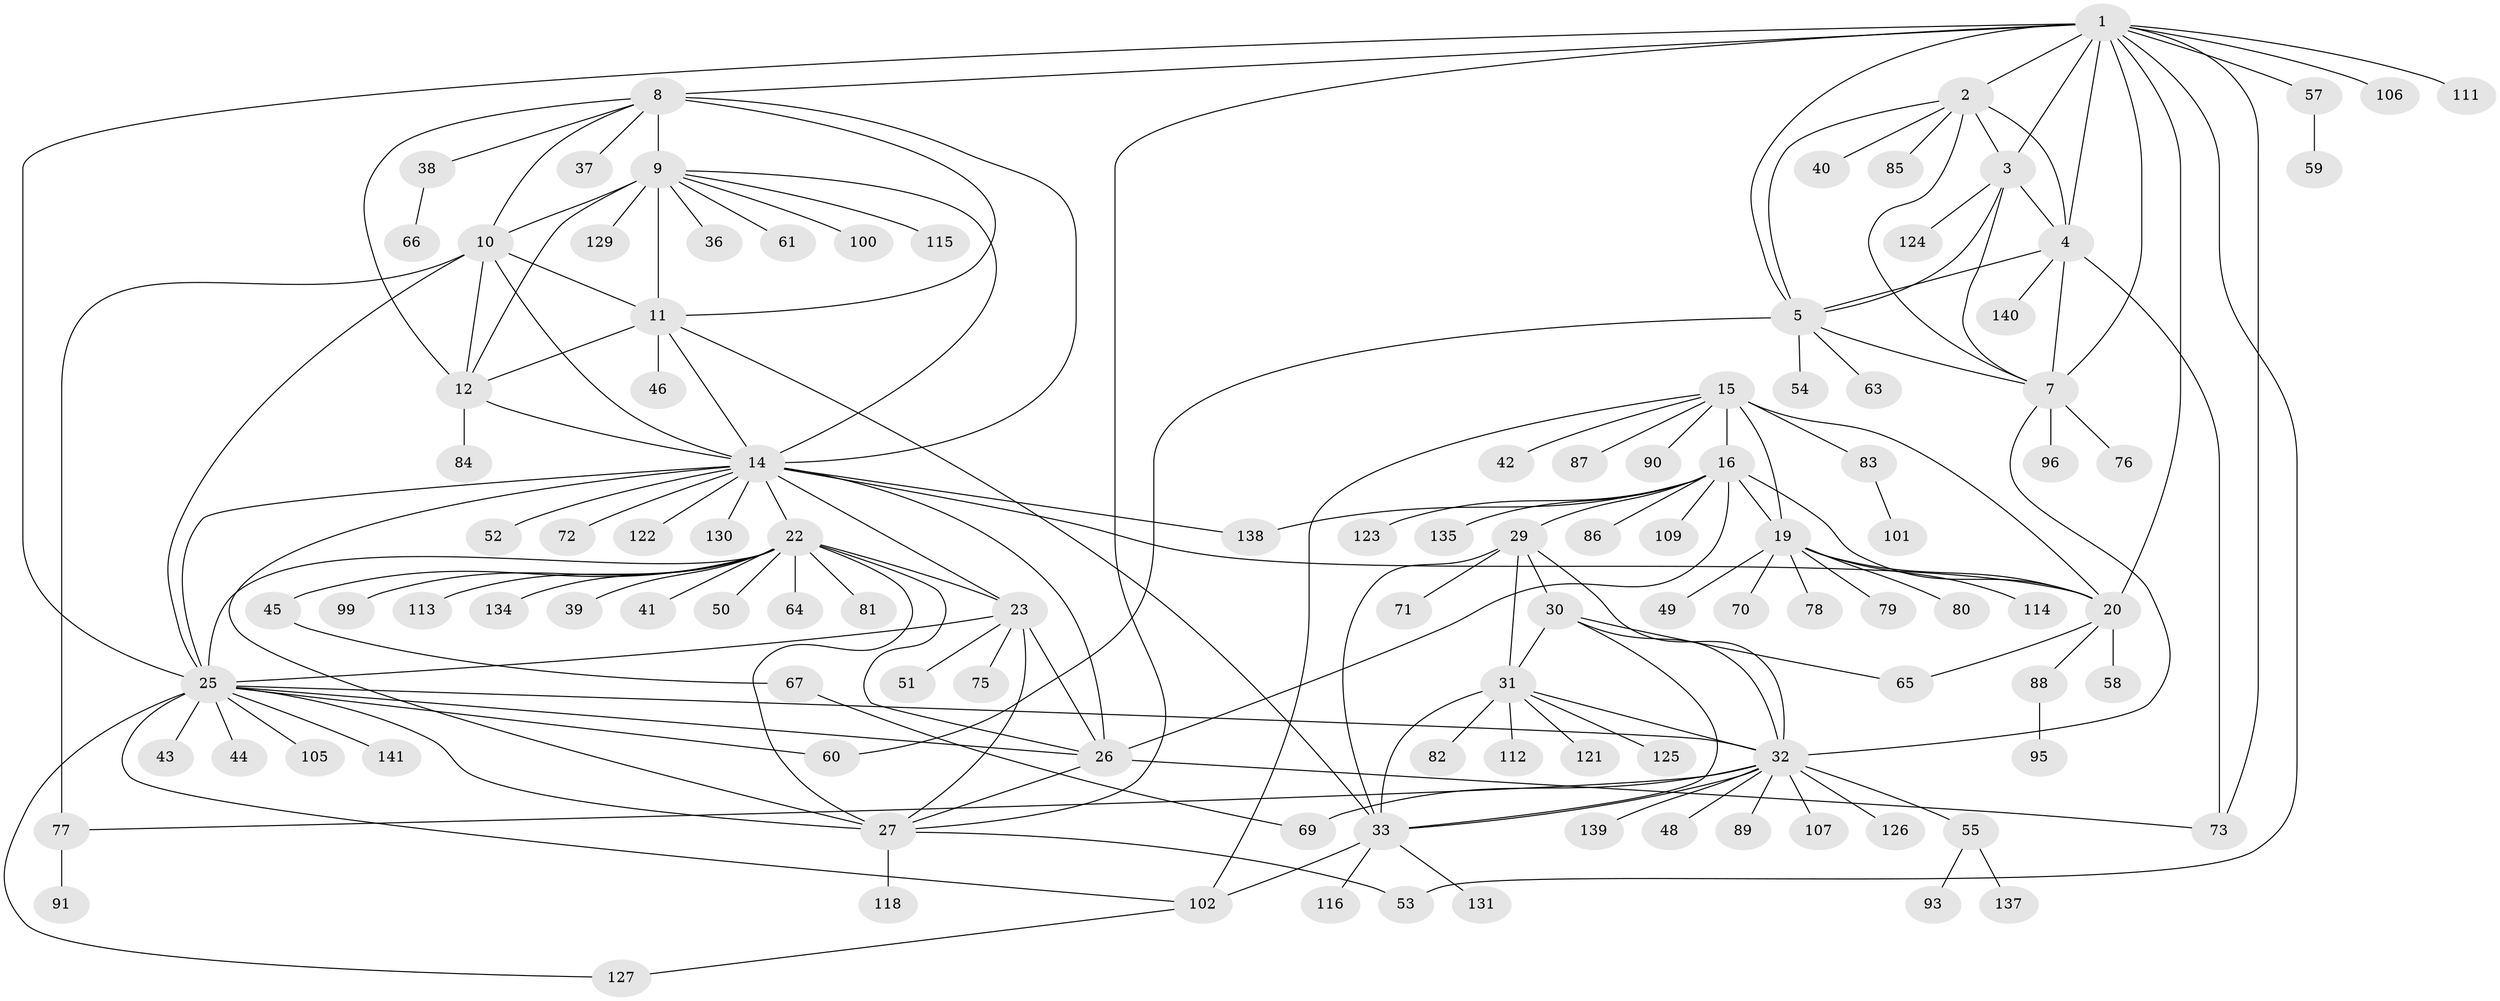 // original degree distribution, {14: 0.006944444444444444, 9: 0.034722222222222224, 8: 0.06944444444444445, 10: 0.05555555555555555, 7: 0.027777777777777776, 11: 0.020833333333333332, 12: 0.006944444444444444, 17: 0.013888888888888888, 6: 0.006944444444444444, 1: 0.5902777777777778, 2: 0.1111111111111111, 4: 0.006944444444444444, 3: 0.04861111111111111}
// Generated by graph-tools (version 1.1) at 2025/11/02/27/25 16:11:36]
// undirected, 112 vertices, 169 edges
graph export_dot {
graph [start="1"]
  node [color=gray90,style=filled];
  1 [super="+6"];
  2 [super="+62"];
  3 [super="+104"];
  4 [super="+133"];
  5 [super="+132"];
  7 [super="+97"];
  8 [super="+128"];
  9 [super="+13"];
  10 [super="+47"];
  11 [super="+92"];
  12;
  14 [super="+24"];
  15 [super="+17"];
  16 [super="+18"];
  19 [super="+21"];
  20 [super="+110"];
  22 [super="+28"];
  23 [super="+142"];
  25 [super="+144"];
  26;
  27 [super="+74"];
  29 [super="+143"];
  30 [super="+94"];
  31 [super="+35"];
  32 [super="+68"];
  33 [super="+34"];
  36;
  37;
  38;
  39;
  40 [super="+56"];
  41;
  42;
  43;
  44;
  45;
  46;
  48;
  49;
  50;
  51;
  52;
  53;
  54;
  55 [super="+117"];
  57;
  58;
  59;
  60;
  61;
  63;
  64;
  65;
  66;
  67 [super="+103"];
  69;
  70;
  71;
  72 [super="+119"];
  73;
  75;
  76;
  77;
  78;
  79;
  80;
  81;
  82;
  83;
  84;
  85;
  86;
  87;
  88 [super="+136"];
  89;
  90 [super="+98"];
  91;
  93;
  95;
  96;
  99;
  100;
  101;
  102 [super="+120"];
  105;
  106 [super="+108"];
  107;
  109;
  111;
  112;
  113;
  114;
  115;
  116;
  118;
  121;
  122;
  123;
  124;
  125;
  126;
  127;
  129;
  130;
  131;
  134;
  135;
  137;
  138;
  139;
  140;
  141;
  1 -- 2 [weight=2];
  1 -- 3 [weight=2];
  1 -- 4 [weight=2];
  1 -- 5 [weight=2];
  1 -- 7 [weight=2];
  1 -- 20;
  1 -- 25;
  1 -- 53;
  1 -- 57;
  1 -- 73;
  1 -- 106;
  1 -- 111;
  1 -- 27;
  1 -- 8;
  2 -- 3;
  2 -- 4;
  2 -- 5;
  2 -- 7;
  2 -- 40;
  2 -- 85;
  3 -- 4;
  3 -- 5;
  3 -- 7;
  3 -- 124;
  4 -- 5;
  4 -- 7;
  4 -- 140;
  4 -- 73;
  5 -- 7;
  5 -- 54;
  5 -- 60;
  5 -- 63;
  7 -- 32;
  7 -- 76;
  7 -- 96;
  8 -- 9 [weight=2];
  8 -- 10;
  8 -- 11;
  8 -- 12;
  8 -- 14;
  8 -- 37;
  8 -- 38;
  9 -- 10 [weight=2];
  9 -- 11 [weight=2];
  9 -- 12 [weight=2];
  9 -- 14 [weight=2];
  9 -- 36;
  9 -- 61;
  9 -- 100;
  9 -- 129;
  9 -- 115;
  10 -- 11;
  10 -- 12;
  10 -- 14;
  10 -- 77;
  10 -- 25;
  11 -- 12;
  11 -- 14;
  11 -- 46;
  11 -- 33;
  12 -- 14;
  12 -- 84;
  14 -- 20;
  14 -- 138;
  14 -- 130;
  14 -- 26;
  14 -- 72;
  14 -- 52;
  14 -- 22 [weight=2];
  14 -- 23;
  14 -- 25;
  14 -- 122;
  14 -- 27;
  15 -- 16 [weight=4];
  15 -- 19 [weight=4];
  15 -- 20 [weight=2];
  15 -- 42;
  15 -- 83;
  15 -- 87;
  15 -- 90;
  15 -- 102;
  16 -- 19 [weight=4];
  16 -- 20 [weight=2];
  16 -- 26;
  16 -- 29;
  16 -- 86;
  16 -- 123;
  16 -- 138;
  16 -- 135;
  16 -- 109;
  19 -- 20 [weight=2];
  19 -- 49;
  19 -- 114;
  19 -- 70;
  19 -- 78;
  19 -- 80;
  19 -- 79;
  20 -- 58;
  20 -- 65;
  20 -- 88;
  22 -- 23 [weight=2];
  22 -- 25 [weight=2];
  22 -- 26 [weight=2];
  22 -- 27 [weight=2];
  22 -- 39;
  22 -- 41;
  22 -- 64;
  22 -- 81;
  22 -- 99;
  22 -- 134;
  22 -- 45;
  22 -- 113;
  22 -- 50;
  23 -- 25;
  23 -- 26;
  23 -- 27;
  23 -- 51;
  23 -- 75;
  25 -- 26;
  25 -- 27;
  25 -- 32;
  25 -- 43;
  25 -- 44;
  25 -- 60;
  25 -- 102;
  25 -- 105;
  25 -- 127;
  25 -- 141;
  26 -- 27;
  26 -- 73;
  27 -- 53;
  27 -- 118;
  29 -- 30;
  29 -- 31 [weight=2];
  29 -- 32;
  29 -- 33 [weight=2];
  29 -- 71;
  30 -- 31 [weight=2];
  30 -- 32;
  30 -- 33 [weight=2];
  30 -- 65;
  31 -- 32 [weight=2];
  31 -- 33 [weight=4];
  31 -- 112;
  31 -- 125;
  31 -- 82;
  31 -- 121;
  32 -- 33 [weight=2];
  32 -- 48;
  32 -- 55;
  32 -- 69;
  32 -- 77;
  32 -- 89;
  32 -- 107;
  32 -- 126;
  32 -- 139;
  33 -- 131;
  33 -- 102;
  33 -- 116;
  38 -- 66;
  45 -- 67;
  55 -- 93;
  55 -- 137;
  57 -- 59;
  67 -- 69;
  77 -- 91;
  83 -- 101;
  88 -- 95;
  102 -- 127;
}

